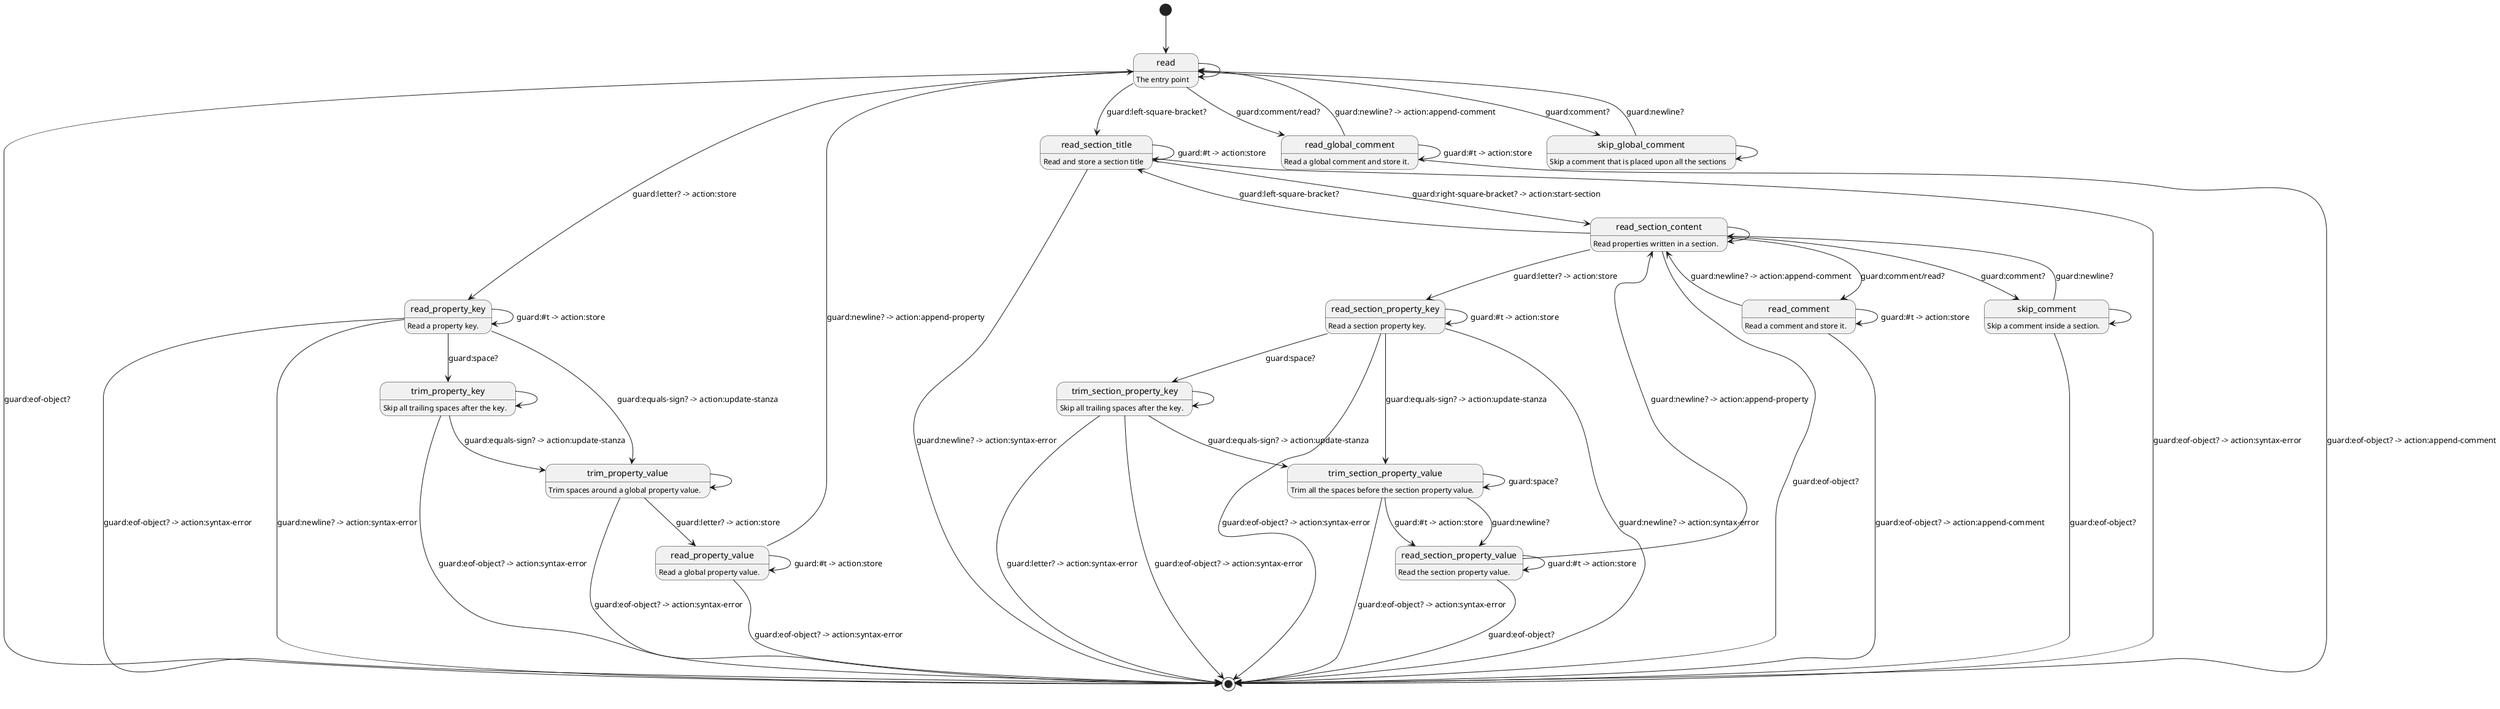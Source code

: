 @startuml
[*] --> read

read: The entry point
read ---> [*]: guard:eof-object?
read --> read_global_comment: guard:comment/read?
read --> skip_global_comment: guard:comment?
read --> read_section_title: guard:left-square-bracket?
read --> read_property_key: guard:letter? -> action:store
read -> read

read_property_key: Read a property key.
read_property_key ---> [*]: guard:eof-object? -> action:syntax-error
read_property_key ---> [*]: guard:newline? -> action:syntax-error
read_property_key --> trim_property_key: guard:space?
read_property_key --> trim_property_value: guard:equals-sign? -> action:update-stanza
read_property_key -> read_property_key: guard:#t -> action:store

trim_property_key: Skip all trailing spaces after the key.
trim_property_key ---> [*]: guard:eof-object? -> action:syntax-error
trim_property_key --> trim_property_value: guard:equals-sign? -> action:update-stanza
trim_property_key -> trim_property_key

trim_property_value: Trim spaces around a global property value.
trim_property_value ---> [*]: guard:eof-object? -> action:syntax-error
trim_property_value --> read_property_value: guard:letter? -> action:store
trim_property_value -> trim_property_value

read_property_value: Read a global property value.
read_property_value ---> [*]: guard:eof-object? -> action:syntax-error
read_property_value --> read: guard:newline? -> action:append-property
read_property_value -> read_property_value: guard:#t -> action:store

skip_global_comment: Skip a comment that is placed upon all the sections
skip_global_comment --> read: guard:newline?
skip_global_comment -> skip_global_comment

read_global_comment: Read a global comment and store it.
read_global_comment ---> [*]: guard:eof-object? -> action:append-comment
read_global_comment --> read: guard:newline? -> action:append-comment
read_global_comment --> read_global_comment: guard:#t -> action:store

read_section_title: Read and store a section title
read_section_title ---> [*]: guard:eof-object? -> action:syntax-error
read_section_title ---> [*]: guard:newline? -> action:syntax-error
read_section_title --> read_section_content: guard:right-square-bracket? -> action:start-section
read_section_title --> read_section_title: guard:#t -> action:store

read_section_content: Read properties written in a section.
read_section_content ---> [*]: guard:eof-object?
read_section_content --> read_comment: guard:comment/read?
read_section_content --> skip_comment: guard:comment?
read_section_content --> read_section_property_key: guard:letter? -> action:store
read_section_content --> read_section_title: guard:left-square-bracket?
read_section_content -> read_section_content

skip_comment: Skip a comment inside a section.
skip_comment --> [*]: guard:eof-object?
skip_comment --> read_section_content: guard:newline?
skip_comment -> skip_comment

read_comment: Read a comment and store it.
read_comment ---> [*]: guard:eof-object? -> action:append-comment
read_comment --> read_section_content: guard:newline? -> action:append-comment
read_comment -> read_comment: guard:#t -> action:store

read_section_property_key: Read a section property key.
read_section_property_key ---> [*]: guard:eof-object? -> action:syntax-error
read_section_property_key ---> [*]: guard:newline? -> action:syntax-error
read_section_property_key --> trim_section_property_key: guard:space?
read_section_property_key --> trim_section_property_value: guard:equals-sign? -> action:update-stanza
read_section_property_key -> read_section_property_key: guard:#t -> action:store

trim_section_property_key: Skip all trailing spaces after the key.
trim_section_property_key ---> [*]: guard:eof-object? -> action:syntax-error
trim_section_property_key ---> [*]: guard:letter? -> action:syntax-error
trim_section_property_key --> trim_section_property_value: guard:equals-sign? -> action:update-stanza
trim_section_property_key -> trim_section_property_key

trim_section_property_value: Trim all the spaces before the section property value.
trim_section_property_value ---> [*]: guard:eof-object? -> action:syntax-error
trim_section_property_value --> trim_section_property_value: guard:space?
trim_section_property_value --> read_section_property_value: guard:newline?
trim_section_property_value --> read_section_property_value: guard:#t -> action:store

read_section_property_value: Read the section property value.
read_section_property_value ---> [*]: guard:eof-object?
read_section_property_value --> read_section_content: guard:newline? -> action:append-property
read_section_property_value -> read_section_property_value: guard:#t -> action:store
@enduml